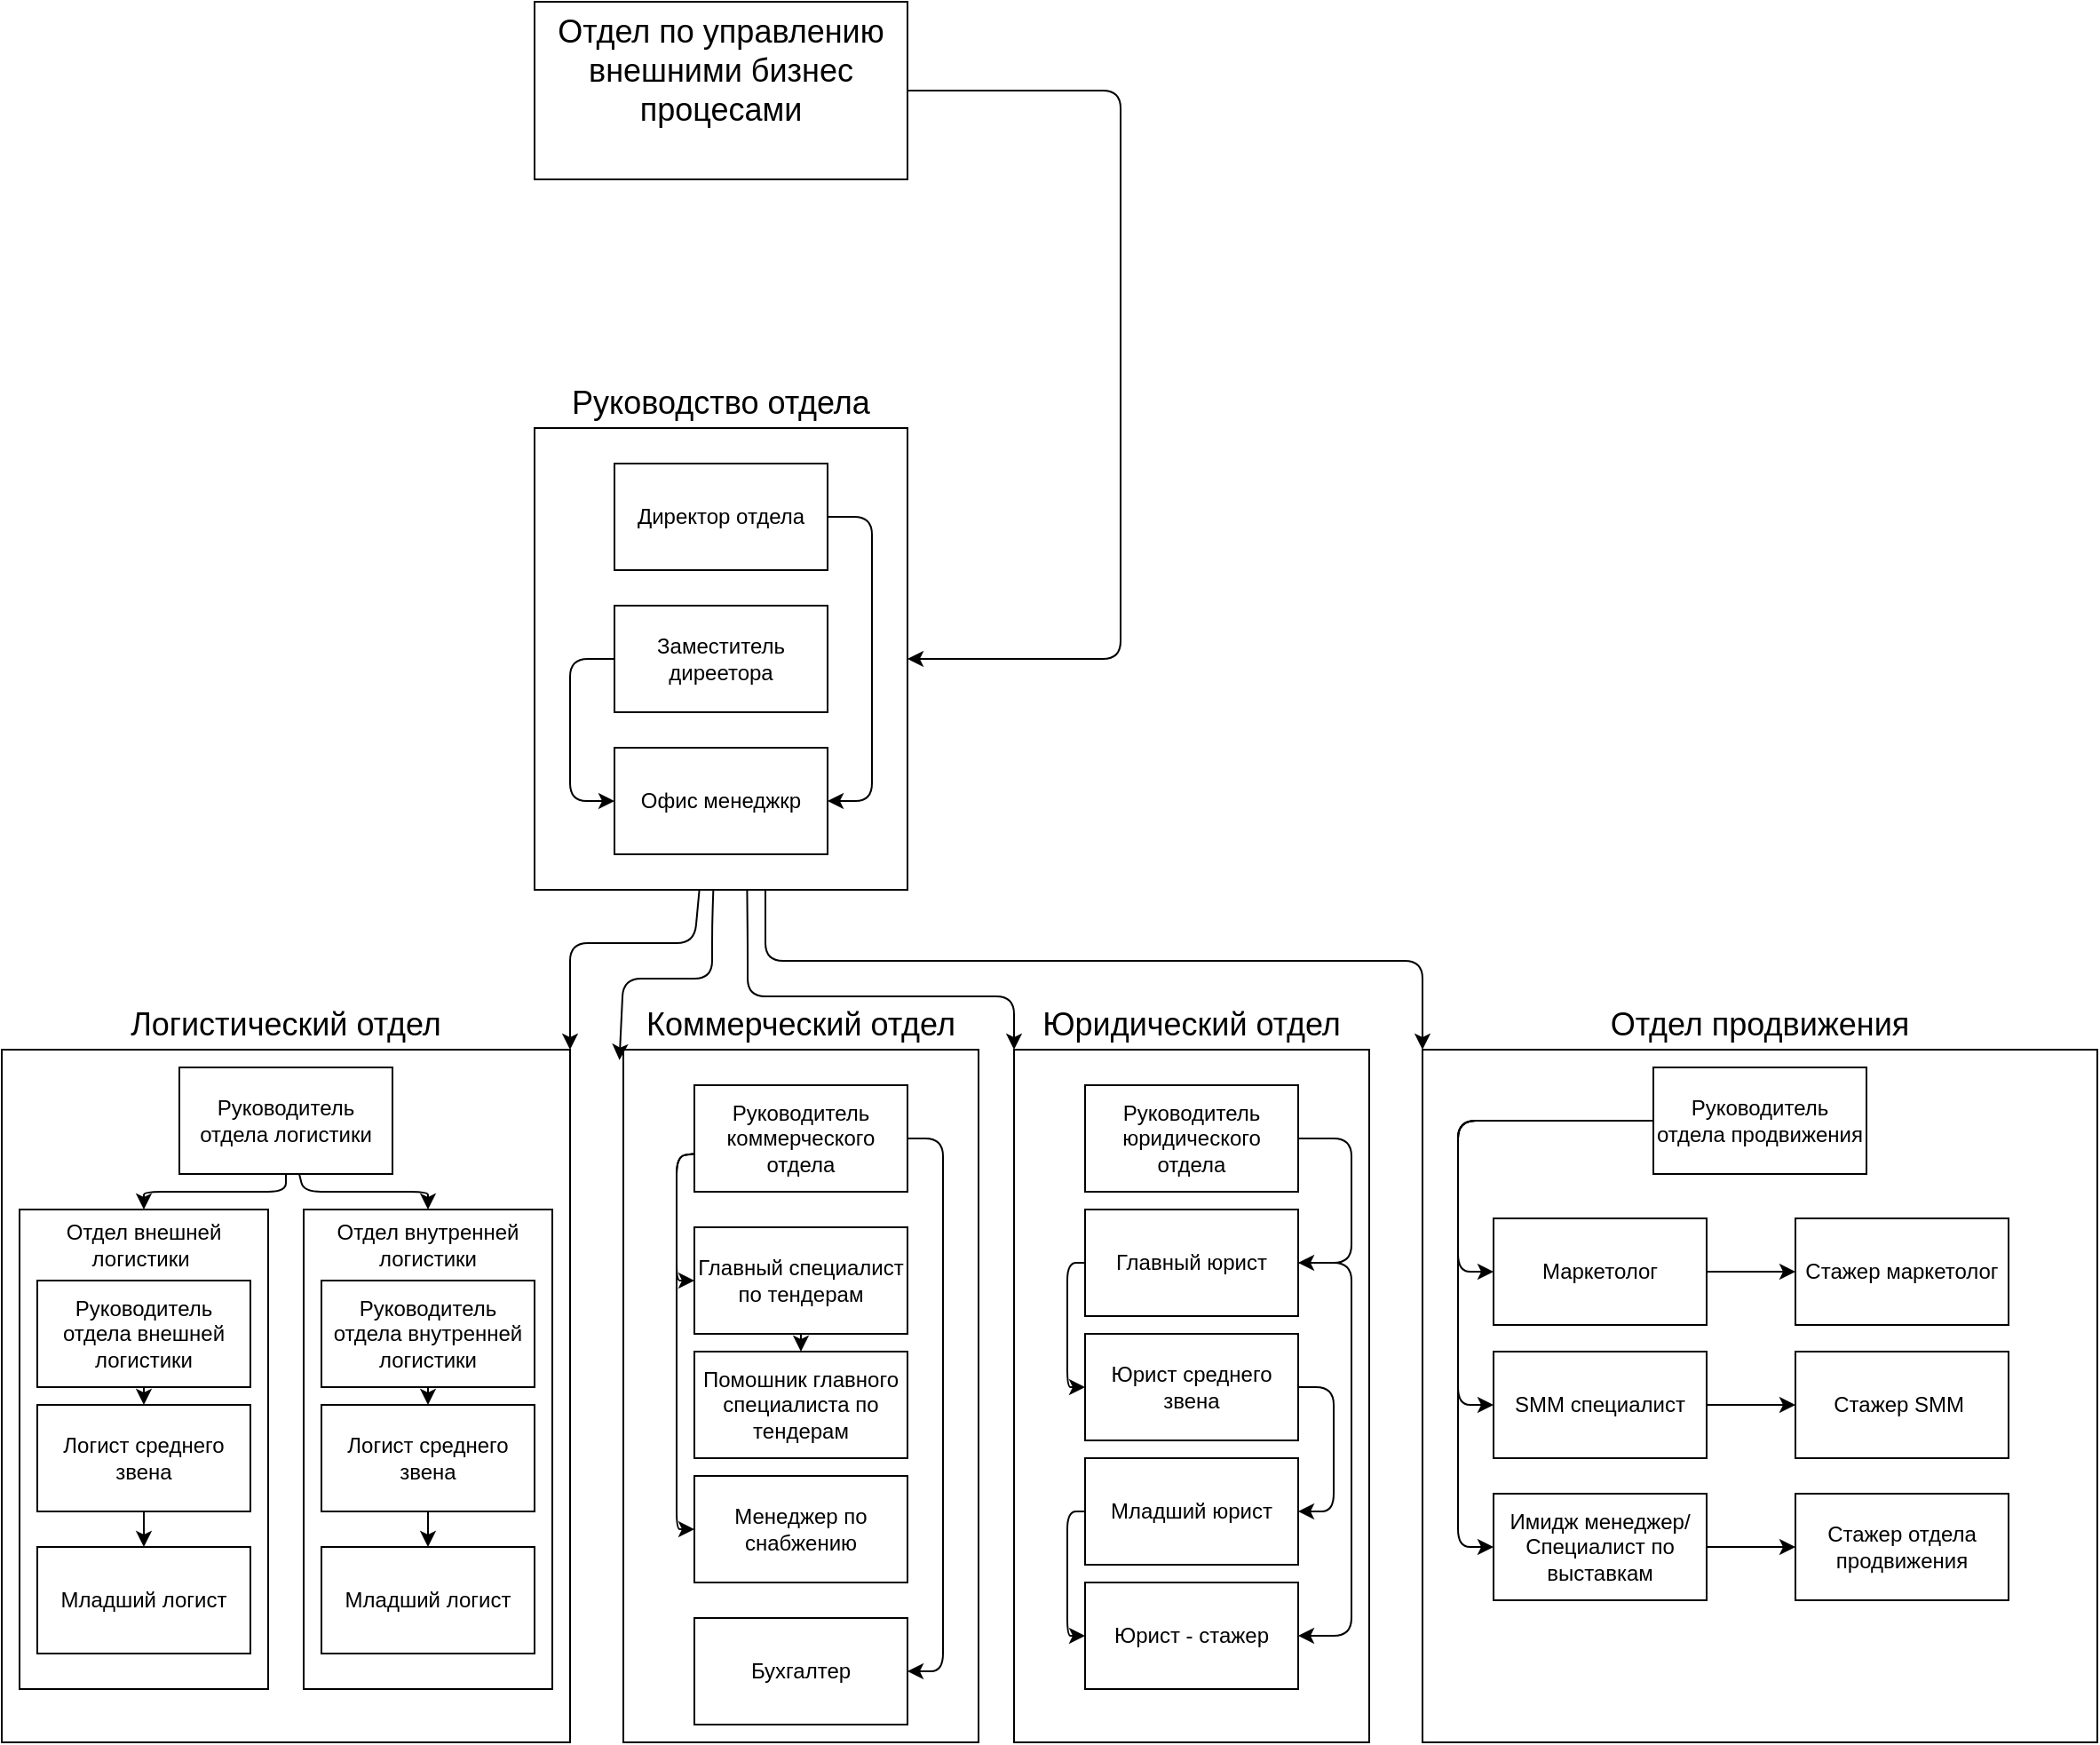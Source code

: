 <mxfile>
    <diagram id="2Vtnk_SKEZcLr_G2rO4P" name="Page-1">
        <mxGraphModel dx="573" dy="359" grid="1" gridSize="10" guides="1" tooltips="1" connect="1" arrows="1" fold="1" page="1" pageScale="1" pageWidth="850" pageHeight="1100" math="0" shadow="0">
            <root>
                <mxCell id="0"/>
                <mxCell id="1" parent="0"/>
                <mxCell id="7" style="edgeStyle=none;html=1;entryX=1;entryY=0.5;entryDx=0;entryDy=0;" parent="1" source="2" target="4" edge="1">
                    <mxGeometry relative="1" as="geometry">
                        <mxPoint x="630" y="70" as="targetPoint"/>
                        <Array as="points">
                            <mxPoint x="640" y="70"/>
                            <mxPoint x="640" y="390"/>
                        </Array>
                    </mxGeometry>
                </mxCell>
                <mxCell id="2" value="Отдел по управлению внешними бизнес процесами&lt;div&gt;&lt;br&gt;&lt;/div&gt;" style="rounded=0;whiteSpace=wrap;html=1;fontSize=18;" parent="1" vertex="1">
                    <mxGeometry x="310" y="20" width="210" height="100" as="geometry"/>
                </mxCell>
                <mxCell id="19" style="edgeStyle=none;html=1;entryX=0;entryY=0;entryDx=0;entryDy=0;exitX=0.57;exitY=1.001;exitDx=0;exitDy=0;exitPerimeter=0;" parent="1" source="4" target="15" edge="1">
                    <mxGeometry relative="1" as="geometry">
                        <Array as="points">
                            <mxPoint x="430" y="550"/>
                            <mxPoint x="430" y="580"/>
                            <mxPoint x="580" y="580"/>
                        </Array>
                    </mxGeometry>
                </mxCell>
                <mxCell id="22" style="edgeStyle=none;html=1;entryX=0;entryY=0;entryDx=0;entryDy=0;exitX=0.619;exitY=0.992;exitDx=0;exitDy=0;exitPerimeter=0;" parent="1" source="4" target="16" edge="1">
                    <mxGeometry relative="1" as="geometry">
                        <Array as="points">
                            <mxPoint x="440" y="560"/>
                            <mxPoint x="670" y="560"/>
                            <mxPoint x="810" y="560"/>
                        </Array>
                    </mxGeometry>
                </mxCell>
                <mxCell id="38" style="edgeStyle=none;html=1;entryX=1;entryY=0;entryDx=0;entryDy=0;" parent="1" source="4" target="13" edge="1">
                    <mxGeometry relative="1" as="geometry">
                        <Array as="points">
                            <mxPoint x="400" y="550"/>
                            <mxPoint x="330" y="550"/>
                        </Array>
                    </mxGeometry>
                </mxCell>
                <mxCell id="4" value="Руководство отдела" style="rounded=0;whiteSpace=wrap;html=1;fontSize=18;labelPosition=center;verticalLabelPosition=top;align=center;verticalAlign=bottom;labelBorderColor=none;" parent="1" vertex="1">
                    <mxGeometry x="310" y="260" width="210" height="260" as="geometry"/>
                </mxCell>
                <mxCell id="11" style="edgeStyle=none;html=1;entryX=1;entryY=0.5;entryDx=0;entryDy=0;" parent="1" source="8" target="10" edge="1">
                    <mxGeometry relative="1" as="geometry">
                        <Array as="points">
                            <mxPoint x="500" y="310"/>
                            <mxPoint x="500" y="470"/>
                        </Array>
                    </mxGeometry>
                </mxCell>
                <mxCell id="8" value="Директор отдела" style="rounded=0;whiteSpace=wrap;html=1;" parent="1" vertex="1">
                    <mxGeometry x="355" y="280" width="120" height="60" as="geometry"/>
                </mxCell>
                <mxCell id="12" style="edgeStyle=none;html=1;exitX=0;exitY=0.5;exitDx=0;exitDy=0;entryX=0;entryY=0.5;entryDx=0;entryDy=0;" parent="1" source="9" target="10" edge="1">
                    <mxGeometry relative="1" as="geometry">
                        <Array as="points">
                            <mxPoint x="330" y="390"/>
                            <mxPoint x="330" y="470"/>
                        </Array>
                    </mxGeometry>
                </mxCell>
                <mxCell id="9" value="Заместитель диреетора" style="rounded=0;whiteSpace=wrap;html=1;" parent="1" vertex="1">
                    <mxGeometry x="355" y="360" width="120" height="60" as="geometry"/>
                </mxCell>
                <mxCell id="10" value="Офис менеджкр" style="rounded=0;whiteSpace=wrap;html=1;" parent="1" vertex="1">
                    <mxGeometry x="355" y="440" width="120" height="60" as="geometry"/>
                </mxCell>
                <mxCell id="13" value="Логистический отдел" style="rounded=0;whiteSpace=wrap;html=1;labelPosition=center;verticalLabelPosition=top;align=center;verticalAlign=bottom;fontSize=18;" parent="1" vertex="1">
                    <mxGeometry x="10" y="610" width="320" height="390" as="geometry"/>
                </mxCell>
                <mxCell id="14" value="Коммерческий отдел" style="rounded=0;whiteSpace=wrap;html=1;fontSize=18;labelPosition=center;verticalLabelPosition=top;align=center;verticalAlign=bottom;" parent="1" vertex="1">
                    <mxGeometry x="360" y="610" width="200" height="390" as="geometry"/>
                </mxCell>
                <mxCell id="15" value="Юридический отдел" style="rounded=0;whiteSpace=wrap;html=1;fontSize=18;labelPosition=center;verticalLabelPosition=top;align=center;verticalAlign=bottom;" parent="1" vertex="1">
                    <mxGeometry x="580" y="610" width="200" height="390" as="geometry"/>
                </mxCell>
                <mxCell id="16" value="Отдел продвижения" style="rounded=0;whiteSpace=wrap;html=1;fontSize=18;labelPosition=center;verticalLabelPosition=top;align=center;verticalAlign=bottom;" parent="1" vertex="1">
                    <mxGeometry x="810" y="610" width="380" height="390" as="geometry"/>
                </mxCell>
                <mxCell id="44" style="edgeStyle=none;html=1;entryX=0.5;entryY=0;entryDx=0;entryDy=0;" parent="1" source="23" target="39" edge="1">
                    <mxGeometry relative="1" as="geometry">
                        <Array as="points">
                            <mxPoint x="170" y="690"/>
                            <mxPoint x="90" y="690"/>
                        </Array>
                    </mxGeometry>
                </mxCell>
                <mxCell id="45" style="edgeStyle=none;html=1;entryX=0.5;entryY=0;entryDx=0;entryDy=0;" parent="1" source="23" target="41" edge="1">
                    <mxGeometry relative="1" as="geometry">
                        <Array as="points">
                            <mxPoint x="180" y="690"/>
                            <mxPoint x="250" y="690"/>
                        </Array>
                    </mxGeometry>
                </mxCell>
                <mxCell id="23" value="Руководитель отдела логистики" style="rounded=0;whiteSpace=wrap;html=1;" parent="1" vertex="1">
                    <mxGeometry x="110" y="620" width="120" height="60" as="geometry"/>
                </mxCell>
                <mxCell id="59" style="edgeStyle=none;html=1;entryX=0;entryY=0.5;entryDx=0;entryDy=0;" parent="1" source="24" target="56" edge="1">
                    <mxGeometry relative="1" as="geometry">
                        <Array as="points">
                            <mxPoint x="390" y="670"/>
                            <mxPoint x="390" y="740"/>
                        </Array>
                    </mxGeometry>
                </mxCell>
                <mxCell id="60" style="edgeStyle=none;html=1;entryX=1;entryY=0.5;entryDx=0;entryDy=0;" parent="1" source="24" target="57" edge="1">
                    <mxGeometry relative="1" as="geometry">
                        <Array as="points">
                            <mxPoint x="540" y="660"/>
                            <mxPoint x="540" y="960"/>
                        </Array>
                    </mxGeometry>
                </mxCell>
                <mxCell id="76" style="edgeStyle=none;html=1;entryX=0;entryY=0.5;entryDx=0;entryDy=0;" edge="1" parent="1" source="24" target="75">
                    <mxGeometry relative="1" as="geometry">
                        <Array as="points">
                            <mxPoint x="390" y="670"/>
                            <mxPoint x="390" y="880"/>
                        </Array>
                    </mxGeometry>
                </mxCell>
                <mxCell id="24" value="Руководитель коммерческого отдела" style="rounded=0;whiteSpace=wrap;html=1;" parent="1" vertex="1">
                    <mxGeometry x="400" y="630" width="120" height="60" as="geometry"/>
                </mxCell>
                <mxCell id="32" style="edgeStyle=none;html=1;entryX=1;entryY=0.5;entryDx=0;entryDy=0;" parent="1" source="25" target="27" edge="1">
                    <mxGeometry relative="1" as="geometry">
                        <Array as="points">
                            <mxPoint x="770" y="660"/>
                            <mxPoint x="770" y="730"/>
                        </Array>
                    </mxGeometry>
                </mxCell>
                <mxCell id="25" value="Руководитель юридического отдела" style="rounded=0;whiteSpace=wrap;html=1;" parent="1" vertex="1">
                    <mxGeometry x="620" y="630" width="120" height="60" as="geometry"/>
                </mxCell>
                <mxCell id="66" style="edgeStyle=none;html=1;entryX=0;entryY=0.5;entryDx=0;entryDy=0;" parent="1" source="26" target="62" edge="1">
                    <mxGeometry relative="1" as="geometry">
                        <Array as="points">
                            <mxPoint x="830" y="650"/>
                            <mxPoint x="830" y="735"/>
                        </Array>
                    </mxGeometry>
                </mxCell>
                <mxCell id="67" style="edgeStyle=none;html=1;entryX=0;entryY=0.5;entryDx=0;entryDy=0;" parent="1" source="26" target="63" edge="1">
                    <mxGeometry relative="1" as="geometry">
                        <Array as="points">
                            <mxPoint x="830" y="650"/>
                            <mxPoint x="830" y="810"/>
                        </Array>
                    </mxGeometry>
                </mxCell>
                <mxCell id="68" style="edgeStyle=none;html=1;entryX=0;entryY=0.5;entryDx=0;entryDy=0;" parent="1" source="26" target="65" edge="1">
                    <mxGeometry relative="1" as="geometry">
                        <Array as="points">
                            <mxPoint x="830" y="650"/>
                            <mxPoint x="830" y="890"/>
                        </Array>
                    </mxGeometry>
                </mxCell>
                <mxCell id="26" value="Руководитель отдела продвижения" style="rounded=0;whiteSpace=wrap;html=1;" parent="1" vertex="1">
                    <mxGeometry x="940" y="620" width="120" height="60" as="geometry"/>
                </mxCell>
                <mxCell id="33" style="edgeStyle=none;html=1;exitX=0;exitY=0.5;exitDx=0;exitDy=0;entryX=0;entryY=0.5;entryDx=0;entryDy=0;" parent="1" source="27" target="29" edge="1">
                    <mxGeometry relative="1" as="geometry">
                        <Array as="points">
                            <mxPoint x="610" y="730"/>
                            <mxPoint x="610" y="800"/>
                        </Array>
                    </mxGeometry>
                </mxCell>
                <mxCell id="36" style="edgeStyle=none;html=1;exitX=1;exitY=0.5;exitDx=0;exitDy=0;entryX=1;entryY=0.5;entryDx=0;entryDy=0;" parent="1" source="27" target="31" edge="1">
                    <mxGeometry relative="1" as="geometry">
                        <Array as="points">
                            <mxPoint x="770" y="730"/>
                            <mxPoint x="770" y="940"/>
                        </Array>
                    </mxGeometry>
                </mxCell>
                <mxCell id="27" value="Главный юрист" style="rounded=0;whiteSpace=wrap;html=1;" parent="1" vertex="1">
                    <mxGeometry x="620" y="700" width="120" height="60" as="geometry"/>
                </mxCell>
                <mxCell id="34" style="edgeStyle=none;html=1;entryX=1;entryY=0.5;entryDx=0;entryDy=0;" parent="1" source="29" target="30" edge="1">
                    <mxGeometry relative="1" as="geometry">
                        <Array as="points">
                            <mxPoint x="760" y="800"/>
                            <mxPoint x="760" y="870"/>
                        </Array>
                    </mxGeometry>
                </mxCell>
                <mxCell id="29" value="Юрист среднего звена" style="rounded=0;whiteSpace=wrap;html=1;" parent="1" vertex="1">
                    <mxGeometry x="620" y="770" width="120" height="60" as="geometry"/>
                </mxCell>
                <mxCell id="35" style="edgeStyle=none;html=1;entryX=0;entryY=0.5;entryDx=0;entryDy=0;" parent="1" source="30" target="31" edge="1">
                    <mxGeometry relative="1" as="geometry">
                        <Array as="points">
                            <mxPoint x="610" y="870"/>
                            <mxPoint x="610" y="940"/>
                        </Array>
                    </mxGeometry>
                </mxCell>
                <mxCell id="30" value="Младший юрист" style="rounded=0;whiteSpace=wrap;html=1;" parent="1" vertex="1">
                    <mxGeometry x="620" y="840" width="120" height="60" as="geometry"/>
                </mxCell>
                <mxCell id="31" value="Юрист - стажер" style="rounded=0;whiteSpace=wrap;html=1;" parent="1" vertex="1">
                    <mxGeometry x="620" y="910" width="120" height="60" as="geometry"/>
                </mxCell>
                <mxCell id="37" style="edgeStyle=none;html=1;entryX=-0.011;entryY=0.015;entryDx=0;entryDy=0;entryPerimeter=0;" parent="1" source="4" target="14" edge="1">
                    <mxGeometry relative="1" as="geometry">
                        <Array as="points">
                            <mxPoint x="410" y="540"/>
                            <mxPoint x="410" y="570"/>
                            <mxPoint x="360" y="570"/>
                        </Array>
                    </mxGeometry>
                </mxCell>
                <mxCell id="39" value="" style="rounded=0;whiteSpace=wrap;html=1;" parent="1" vertex="1">
                    <mxGeometry x="20" y="700" width="140" height="270" as="geometry"/>
                </mxCell>
                <mxCell id="41" value="" style="rounded=0;whiteSpace=wrap;html=1;" parent="1" vertex="1">
                    <mxGeometry x="180" y="700" width="140" height="270" as="geometry"/>
                </mxCell>
                <mxCell id="42" value="Отдел внешней логистики&amp;nbsp;" style="rounded=0;whiteSpace=wrap;html=1;strokeColor=none;" parent="1" vertex="1">
                    <mxGeometry x="30" y="705" width="120" height="30" as="geometry"/>
                </mxCell>
                <mxCell id="43" value="Отдел внутренней логистики" style="rounded=0;whiteSpace=wrap;html=1;strokeColor=none;" parent="1" vertex="1">
                    <mxGeometry x="190" y="710" width="120" height="20" as="geometry"/>
                </mxCell>
                <mxCell id="52" style="edgeStyle=none;html=1;entryX=0.5;entryY=0;entryDx=0;entryDy=0;" parent="1" source="46" target="48" edge="1">
                    <mxGeometry relative="1" as="geometry"/>
                </mxCell>
                <mxCell id="46" value="Руководитель отдела внешней логистики" style="rounded=0;whiteSpace=wrap;html=1;" parent="1" vertex="1">
                    <mxGeometry x="30" y="740" width="120" height="60" as="geometry"/>
                </mxCell>
                <mxCell id="54" style="edgeStyle=none;html=1;entryX=0.5;entryY=0;entryDx=0;entryDy=0;" parent="1" source="47" target="49" edge="1">
                    <mxGeometry relative="1" as="geometry"/>
                </mxCell>
                <mxCell id="47" value="Руководитель отдела внутренней логистики" style="rounded=0;whiteSpace=wrap;html=1;" parent="1" vertex="1">
                    <mxGeometry x="190" y="740" width="120" height="60" as="geometry"/>
                </mxCell>
                <mxCell id="53" style="edgeStyle=none;html=1;entryX=0.5;entryY=0;entryDx=0;entryDy=0;" parent="1" source="48" target="50" edge="1">
                    <mxGeometry relative="1" as="geometry"/>
                </mxCell>
                <mxCell id="48" value="Логист среднего звена" style="rounded=0;whiteSpace=wrap;html=1;" parent="1" vertex="1">
                    <mxGeometry x="30" y="810" width="120" height="60" as="geometry"/>
                </mxCell>
                <mxCell id="55" style="edgeStyle=none;html=1;entryX=0.5;entryY=0;entryDx=0;entryDy=0;" parent="1" source="49" target="51" edge="1">
                    <mxGeometry relative="1" as="geometry"/>
                </mxCell>
                <mxCell id="49" value="Логист среднего звена" style="rounded=0;whiteSpace=wrap;html=1;" parent="1" vertex="1">
                    <mxGeometry x="190" y="810" width="120" height="60" as="geometry"/>
                </mxCell>
                <mxCell id="50" value="Младший логист" style="rounded=0;whiteSpace=wrap;html=1;" parent="1" vertex="1">
                    <mxGeometry x="30" y="890" width="120" height="60" as="geometry"/>
                </mxCell>
                <mxCell id="51" value="Младший логист" style="rounded=0;whiteSpace=wrap;html=1;" parent="1" vertex="1">
                    <mxGeometry x="190" y="890" width="120" height="60" as="geometry"/>
                </mxCell>
                <mxCell id="61" style="edgeStyle=none;html=1;entryX=0.5;entryY=0;entryDx=0;entryDy=0;" parent="1" source="56" target="58" edge="1">
                    <mxGeometry relative="1" as="geometry"/>
                </mxCell>
                <mxCell id="56" value="Главный специалист по тендерам" style="rounded=0;whiteSpace=wrap;html=1;" parent="1" vertex="1">
                    <mxGeometry x="400" y="710" width="120" height="60" as="geometry"/>
                </mxCell>
                <mxCell id="57" value="Бухгалтер" style="rounded=0;whiteSpace=wrap;html=1;" parent="1" vertex="1">
                    <mxGeometry x="400" y="930" width="120" height="60" as="geometry"/>
                </mxCell>
                <mxCell id="58" value="Помошник главного специалиста по тендерам" style="rounded=0;whiteSpace=wrap;html=1;" parent="1" vertex="1">
                    <mxGeometry x="400" y="780" width="120" height="60" as="geometry"/>
                </mxCell>
                <mxCell id="72" style="edgeStyle=none;html=1;entryX=0;entryY=0.5;entryDx=0;entryDy=0;" parent="1" source="62" target="69" edge="1">
                    <mxGeometry relative="1" as="geometry"/>
                </mxCell>
                <mxCell id="62" value="Маркетолог" style="rounded=0;whiteSpace=wrap;html=1;" parent="1" vertex="1">
                    <mxGeometry x="850" y="705" width="120" height="60" as="geometry"/>
                </mxCell>
                <mxCell id="73" style="edgeStyle=none;html=1;entryX=0;entryY=0.5;entryDx=0;entryDy=0;" parent="1" source="63" target="70" edge="1">
                    <mxGeometry relative="1" as="geometry"/>
                </mxCell>
                <mxCell id="63" value="SMM специалист" style="rounded=0;whiteSpace=wrap;html=1;" parent="1" vertex="1">
                    <mxGeometry x="850" y="780" width="120" height="60" as="geometry"/>
                </mxCell>
                <mxCell id="74" style="edgeStyle=none;html=1;entryX=0;entryY=0.5;entryDx=0;entryDy=0;" parent="1" source="65" target="71" edge="1">
                    <mxGeometry relative="1" as="geometry"/>
                </mxCell>
                <mxCell id="65" value="Имидж менеджер/ Cпециалист по выставкам" style="rounded=0;whiteSpace=wrap;html=1;" parent="1" vertex="1">
                    <mxGeometry x="850" y="860" width="120" height="60" as="geometry"/>
                </mxCell>
                <mxCell id="69" value="Стажер маркетолог" style="rounded=0;whiteSpace=wrap;html=1;" parent="1" vertex="1">
                    <mxGeometry x="1020" y="705" width="120" height="60" as="geometry"/>
                </mxCell>
                <mxCell id="70" value="Стажер SMM&amp;nbsp;" style="rounded=0;whiteSpace=wrap;html=1;" parent="1" vertex="1">
                    <mxGeometry x="1020" y="780" width="120" height="60" as="geometry"/>
                </mxCell>
                <mxCell id="71" value="Стажер отдела продвижения" style="rounded=0;whiteSpace=wrap;html=1;" parent="1" vertex="1">
                    <mxGeometry x="1020" y="860" width="120" height="60" as="geometry"/>
                </mxCell>
                <mxCell id="75" value="Менеджер по снабжению" style="rounded=0;whiteSpace=wrap;html=1;" vertex="1" parent="1">
                    <mxGeometry x="400" y="850" width="120" height="60" as="geometry"/>
                </mxCell>
            </root>
        </mxGraphModel>
    </diagram>
</mxfile>